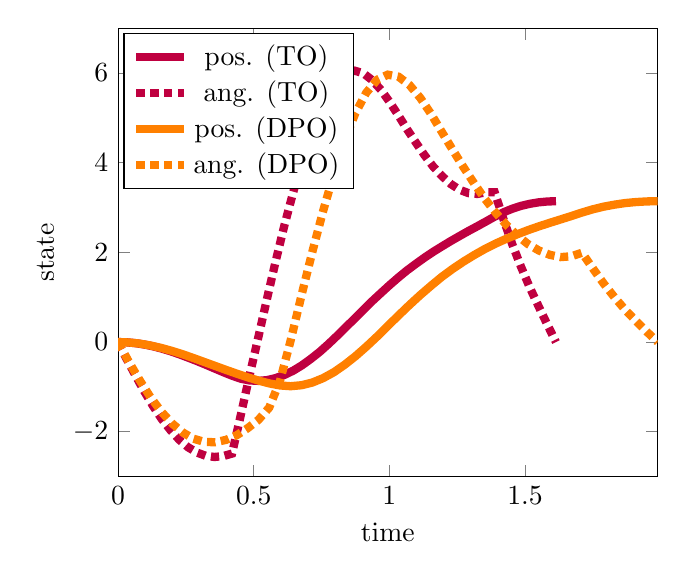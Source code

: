 \begin{tikzpicture}[]
\begin{axis}[legend style = {{at={(0.01,0.99)},anchor=north west}}, ylabel = {state}, xmin = {0.0}, xmax = {1.989}, axis equal image = {false}, ymax = {7.0}, xlabel = {time}, hide axis = {false}, ymin = {-3}]\addplot+ [mark = {}, color=purple, line width=3pt]coordinates {
(0.0, 0.0)
(0.032, -0.006)
(0.065, -0.025)
(0.097, -0.055)
(0.129, -0.095)
(0.161, -0.146)
(0.194, -0.206)
(0.226, -0.273)
(0.258, -0.346)
(0.291, -0.424)
(0.323, -0.504)
(0.355, -0.587)
(0.387, -0.669)
(0.42, -0.75)
(0.452, -0.817)
(0.484, -0.856)
(0.517, -0.866)
(0.549, -0.849)
(0.581, -0.804)
(0.613, -0.733)
(0.646, -0.637)
(0.678, -0.518)
(0.71, -0.378)
(0.743, -0.22)
(0.775, -0.047)
(0.807, 0.137)
(0.839, 0.329)
(0.872, 0.523)
(0.904, 0.718)
(0.936, 0.909)
(0.969, 1.094)
(1.001, 1.271)
(1.033, 1.439)
(1.065, 1.598)
(1.098, 1.746)
(1.13, 1.885)
(1.162, 2.015)
(1.195, 2.138)
(1.227, 2.255)
(1.259, 2.366)
(1.291, 2.475)
(1.324, 2.582)
(1.356, 2.689)
(1.388, 2.797)
(1.421, 2.895)
(1.453, 2.974)
(1.485, 3.037)
(1.517, 3.083)
(1.55, 3.116)
(1.582, 3.135)
(1.614, 3.142)
};
\addlegendentry{pos. (TO)}
\addplot+ [mark = {}, color=purple, line width=3pt, densely dashed]coordinates {
(0.0, 0.0)
(0.032, -0.383)
(0.065, -0.753)
(0.097, -1.104)
(0.129, -1.427)
(0.161, -1.718)
(0.194, -1.971)
(0.226, -2.182)
(0.258, -2.347)
(0.291, -2.466)
(0.323, -2.537)
(0.355, -2.563)
(0.387, -2.545)
(0.42, -2.488)
(0.452, -1.638)
(0.484, -0.765)
(0.517, 0.107)
(0.549, 0.967)
(0.581, 1.803)
(0.613, 2.602)
(0.646, 3.352)
(0.678, 4.037)
(0.71, 4.643)
(0.743, 5.153)
(0.775, 5.556)
(0.807, 5.841)
(0.839, 6.006)
(0.872, 6.053)
(0.904, 5.995)
(0.936, 5.845)
(0.969, 5.625)
(1.001, 5.355)
(1.033, 5.057)
(1.065, 4.748)
(1.098, 4.446)
(1.13, 4.164)
(1.162, 3.91)
(1.195, 3.695)
(1.227, 3.522)
(1.259, 3.397)
(1.291, 3.323)
(1.324, 3.303)
(1.356, 3.34)
(1.388, 3.341)
(1.421, 2.73)
(1.453, 2.18)
(1.485, 1.682)
(1.517, 1.224)
(1.55, 0.797)
(1.582, 0.392)
(1.614, 0.0)
};
\addlegendentry{ang. (TO)}
\addplot+ [mark = {}, color=orange, line width=3pt]coordinates {
(0.0, 0.0)
(0.04, -0.009)
(0.08, -0.035)
(0.119, -0.076)
(0.159, -0.131)
(0.199, -0.198)
(0.239, -0.274)
(0.278, -0.357)
(0.318, -0.445)
(0.358, -0.533)
(0.398, -0.621)
(0.438, -0.706)
(0.477, -0.785)
(0.517, -0.858)
(0.557, -0.922)
(0.597, -0.968)
(0.636, -0.985)
(0.676, -0.963)
(0.716, -0.903)
(0.756, -0.804)
(0.796, -0.671)
(0.835, -0.507)
(0.875, -0.316)
(0.915, -0.103)
(0.955, 0.124)
(0.994, 0.358)
(1.034, 0.595)
(1.074, 0.827)
(1.114, 1.049)
(1.154, 1.258)
(1.193, 1.453)
(1.233, 1.631)
(1.273, 1.794)
(1.313, 1.942)
(1.352, 2.076)
(1.392, 2.197)
(1.432, 2.306)
(1.472, 2.405)
(1.511, 2.496)
(1.551, 2.58)
(1.591, 2.659)
(1.631, 2.735)
(1.671, 2.811)
(1.71, 2.889)
(1.75, 2.961)
(1.79, 3.02)
(1.83, 3.065)
(1.869, 3.1)
(1.909, 3.123)
(1.949, 3.137)
(1.989, 3.142)
};
\addlegendentry{pos. (DPO)}
\addplot+ [mark = {}, color=orange, line width=3pt, densely dashed]coordinates {
(0.0, 0.0)
(0.04, -0.444)
(0.08, -0.854)
(0.119, -1.226)
(0.159, -1.549)
(0.199, -1.815)
(0.239, -2.018)
(0.278, -2.156)
(0.318, -2.227)
(0.358, -2.235)
(0.398, -2.182)
(0.438, -2.076)
(0.477, -1.924)
(0.517, -1.738)
(0.557, -1.463)
(0.597, -0.862)
(0.636, 0.031)
(0.676, 1.038)
(0.716, 2.012)
(0.756, 2.928)
(0.796, 3.766)
(0.835, 4.502)
(0.875, 5.109)
(0.915, 5.563)
(0.955, 5.85)
(0.994, 5.964)
(1.034, 5.918)
(1.074, 5.734)
(1.114, 5.445)
(1.154, 5.085)
(1.193, 4.689)
(1.233, 4.29)
(1.273, 3.902)
(1.313, 3.533)
(1.352, 3.195)
(1.392, 2.884)
(1.432, 2.608)
(1.472, 2.374)
(1.511, 2.184)
(1.551, 2.042)
(1.591, 1.946)
(1.631, 1.895)
(1.671, 1.913)
(1.71, 1.992)
(1.75, 1.642)
(1.79, 1.304)
(1.83, 0.996)
(1.869, 0.721)
(1.909, 0.469)
(1.949, 0.228)
(1.989, 0.0)
};
\addlegendentry{ang. (DPO)}
\end{axis}

\end{tikzpicture}
